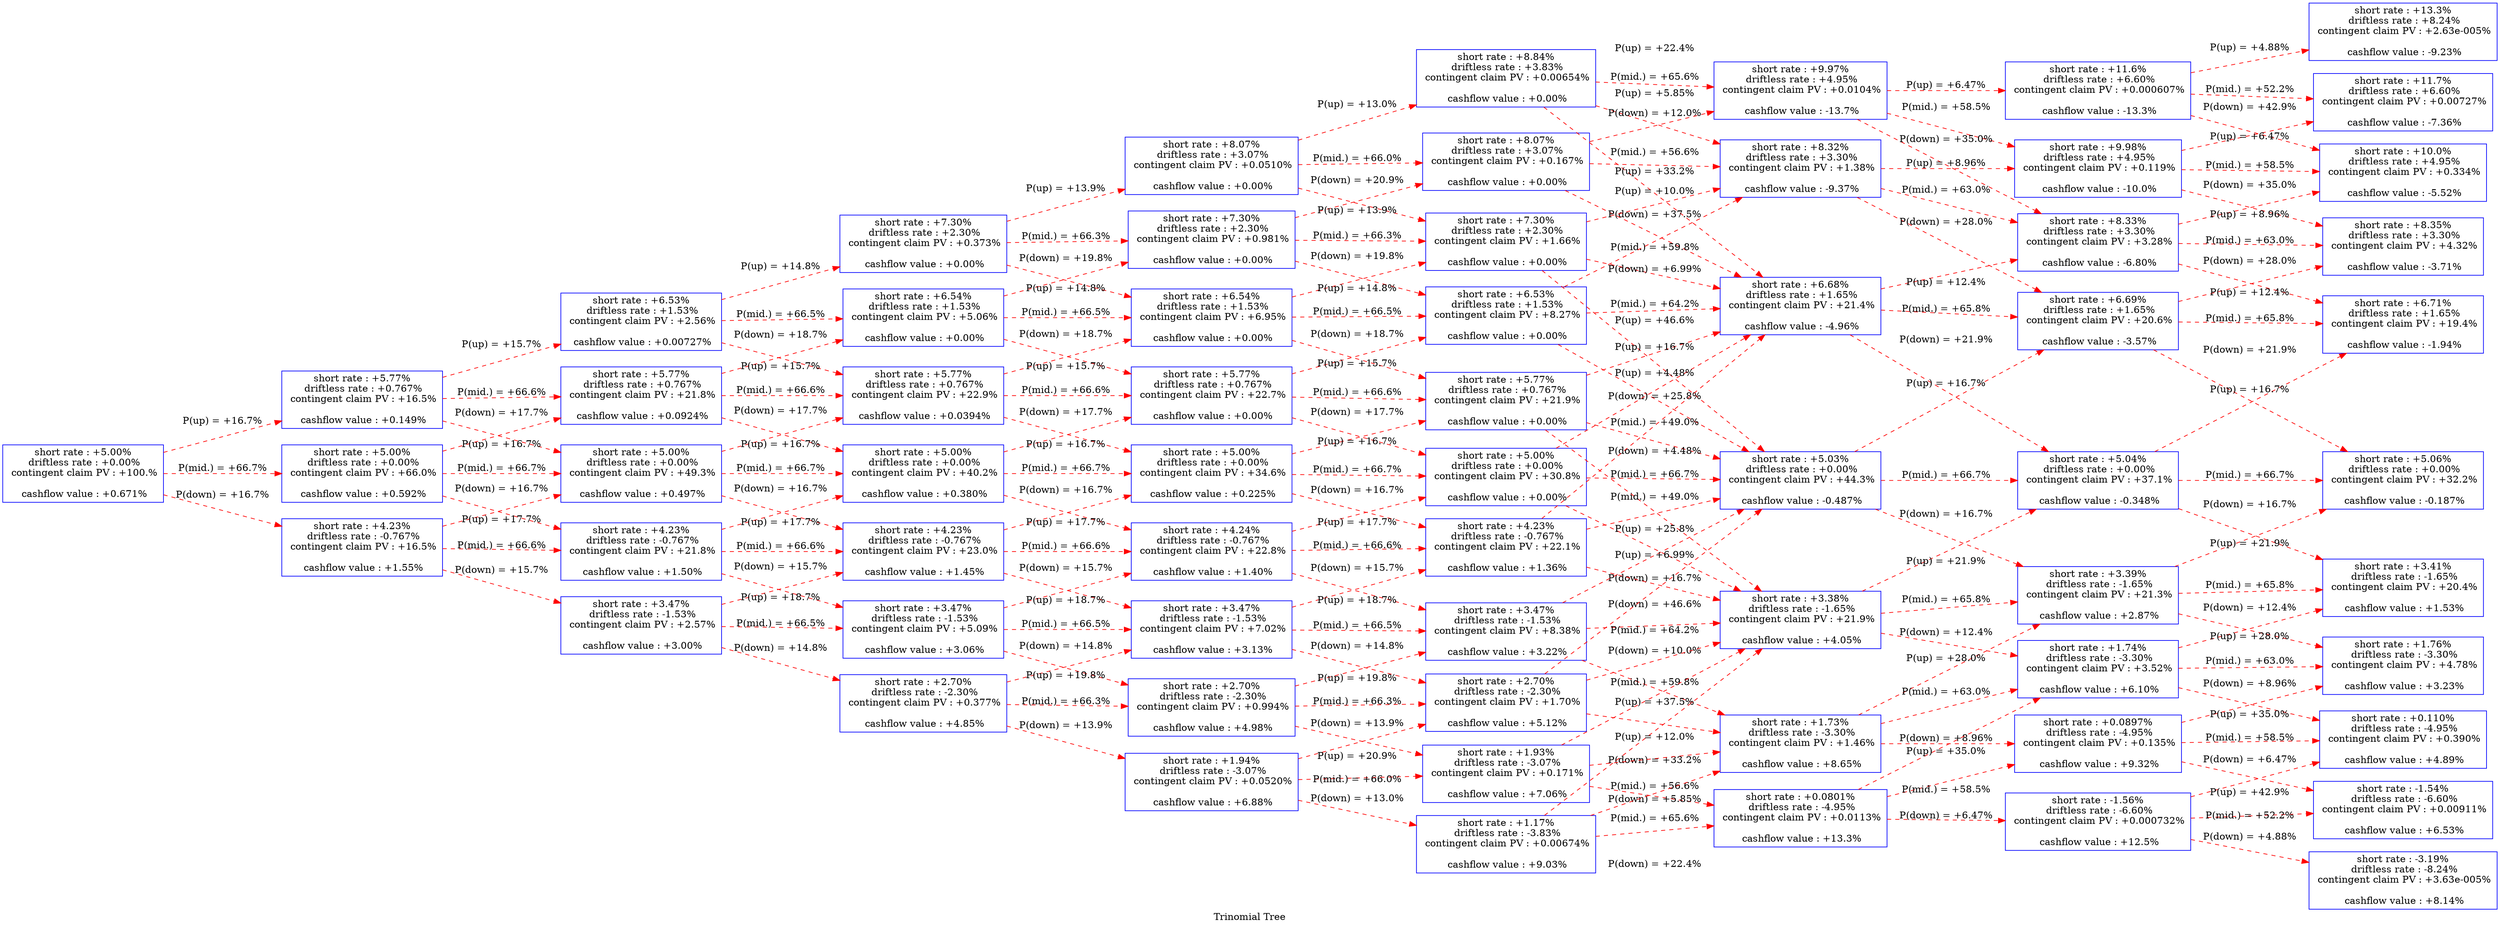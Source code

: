 digraph Tree {
graph [rankdir="LR",splines=false,label="Trinomial Tree"];
node [shape=record,color=blue];
edge [style=dashed,color=red];

n00123F40 [label="short rate : +5.00%\n driftless rate : +0.00%\n contingent claim PV : +100.%\n\n cashflow value : +0.671%"];
n00123F40 -> n00124638 [label="P(up) = +16.7%"];
n00123F40 -> n00124558 [label="P(mid.) = +66.7%"];
n00123F40 -> n001244C0 [label="P(down) = +16.7%"];

n00124638 [label="short rate : +5.77%\n driftless rate : +0.767%\n contingent claim PV : +16.5%\n\n cashflow value : +0.149%"];
n00124638 -> n00124A40 [label="P(up) = +15.7%"];
n00124638 -> n00124958 [label="P(mid.) = +66.6%"];
n00124638 -> n001248C0 [label="P(down) = +17.7%"];
n00124558 [label="short rate : +5.00%\n driftless rate : +0.00%\n contingent claim PV : +66.0%\n\n cashflow value : +0.592%"];
n00124558 -> n00124958 [label="P(up) = +16.7%"];
n00124558 -> n001248C0 [label="P(mid.) = +66.7%"];
n00124558 -> n001247E0 [label="P(down) = +16.7%"];
n001244C0 [label="short rate : +4.23%\n driftless rate : -0.767%\n contingent claim PV : +16.5%\n\n cashflow value : +1.55%"];
n001244C0 -> n001248C0 [label="P(up) = +17.7%"];
n001244C0 -> n001247E0 [label="P(mid.) = +66.6%"];
n001244C0 -> n00124748 [label="P(down) = +15.7%"];

n00124A40 [label="short rate : +6.53%\n driftless rate : +1.53%\n contingent claim PV : +2.56%\n\n cashflow value : +0.00727%"];
n00124A40 -> n00124F50 [label="P(up) = +14.8%"];
n00124A40 -> n00124EB8 [label="P(mid.) = +66.5%"];
n00124A40 -> n00124DC8 [label="P(down) = +18.7%"];
n00124958 [label="short rate : +5.77%\n driftless rate : +0.767%\n contingent claim PV : +21.8%\n\n cashflow value : +0.0924%"];
n00124958 -> n00124EB8 [label="P(up) = +15.7%"];
n00124958 -> n00124DC8 [label="P(mid.) = +66.6%"];
n00124958 -> n00124D30 [label="P(down) = +17.7%"];
n001248C0 [label="short rate : +5.00%\n driftless rate : +0.00%\n contingent claim PV : +49.3%\n\n cashflow value : +0.497%"];
n001248C0 -> n00124DC8 [label="P(up) = +16.7%"];
n001248C0 -> n00124D30 [label="P(mid.) = +66.7%"];
n001248C0 -> n00124C98 [label="P(down) = +16.7%"];
n001247E0 [label="short rate : +4.23%\n driftless rate : -0.767%\n contingent claim PV : +21.8%\n\n cashflow value : +1.50%"];
n001247E0 -> n00124D30 [label="P(up) = +17.7%"];
n001247E0 -> n00124C98 [label="P(mid.) = +66.6%"];
n001247E0 -> n00124C00 [label="P(down) = +15.7%"];
n00124748 [label="short rate : +3.47%\n driftless rate : -1.53%\n contingent claim PV : +2.57%\n\n cashflow value : +3.00%"];
n00124748 -> n00124C98 [label="P(up) = +18.7%"];
n00124748 -> n00124C00 [label="P(mid.) = +66.5%"];
n00124748 -> n00124B68 [label="P(down) = +14.8%"];

n00124F50 [label="short rate : +7.30%\n driftless rate : +2.30%\n contingent claim PV : +0.373%\n\n cashflow value : +0.00%"];
n00124F50 -> n001255C0 [label="P(up) = +13.9%"];
n00124F50 -> n00125528 [label="P(mid.) = +66.3%"];
n00124F50 -> n00125430 [label="P(down) = +19.8%"];
n00124EB8 [label="short rate : +6.54%\n driftless rate : +1.53%\n contingent claim PV : +5.06%\n\n cashflow value : +0.00%"];
n00124EB8 -> n00125528 [label="P(up) = +14.8%"];
n00124EB8 -> n00125430 [label="P(mid.) = +66.5%"];
n00124EB8 -> n00125398 [label="P(down) = +18.7%"];
n00124DC8 [label="short rate : +5.77%\n driftless rate : +0.767%\n contingent claim PV : +22.9%\n\n cashflow value : +0.0394%"];
n00124DC8 -> n00125430 [label="P(up) = +15.7%"];
n00124DC8 -> n00125398 [label="P(mid.) = +66.6%"];
n00124DC8 -> n00125300 [label="P(down) = +17.7%"];
n00124D30 [label="short rate : +5.00%\n driftless rate : +0.00%\n contingent claim PV : +40.2%\n\n cashflow value : +0.380%"];
n00124D30 -> n00125398 [label="P(up) = +16.7%"];
n00124D30 -> n00125300 [label="P(mid.) = +66.7%"];
n00124D30 -> n00125268 [label="P(down) = +16.7%"];
n00124C98 [label="short rate : +4.23%\n driftless rate : -0.767%\n contingent claim PV : +23.0%\n\n cashflow value : +1.45%"];
n00124C98 -> n00125300 [label="P(up) = +17.7%"];
n00124C98 -> n00125268 [label="P(mid.) = +66.6%"];
n00124C98 -> n001251D0 [label="P(down) = +15.7%"];
n00124C00 [label="short rate : +3.47%\n driftless rate : -1.53%\n contingent claim PV : +5.09%\n\n cashflow value : +3.06%"];
n00124C00 -> n00125268 [label="P(up) = +18.7%"];
n00124C00 -> n001251D0 [label="P(mid.) = +66.5%"];
n00124C00 -> n00125138 [label="P(down) = +14.8%"];
n00124B68 [label="short rate : +2.70%\n driftless rate : -2.30%\n contingent claim PV : +0.377%\n\n cashflow value : +4.85%"];
n00124B68 -> n001251D0 [label="P(up) = +19.8%"];
n00124B68 -> n00125138 [label="P(mid.) = +66.3%"];
n00124B68 -> n001250A0 [label="P(down) = +13.9%"];

n001255C0 [label="short rate : +8.07%\n driftless rate : +3.07%\n contingent claim PV : +0.0510%\n\n cashflow value : +0.00%"];
n001255C0 -> n00125D58 [label="P(up) = +13.0%"];
n001255C0 -> n00125C50 [label="P(mid.) = +66.0%"];
n001255C0 -> n00125BB8 [label="P(down) = +20.9%"];
n00125528 [label="short rate : +7.30%\n driftless rate : +2.30%\n contingent claim PV : +0.981%\n\n cashflow value : +0.00%"];
n00125528 -> n00125C50 [label="P(up) = +13.9%"];
n00125528 -> n00125BB8 [label="P(mid.) = +66.3%"];
n00125528 -> n00125B20 [label="P(down) = +19.8%"];
n00125430 [label="short rate : +6.54%\n driftless rate : +1.53%\n contingent claim PV : +6.95%\n\n cashflow value : +0.00%"];
n00125430 -> n00125BB8 [label="P(up) = +14.8%"];
n00125430 -> n00125B20 [label="P(mid.) = +66.5%"];
n00125430 -> n00125A88 [label="P(down) = +18.7%"];
n00125398 [label="short rate : +5.77%\n driftless rate : +0.767%\n contingent claim PV : +22.7%\n\n cashflow value : +0.00%"];
n00125398 -> n00125B20 [label="P(up) = +15.7%"];
n00125398 -> n00125A88 [label="P(mid.) = +66.6%"];
n00125398 -> n001259F0 [label="P(down) = +17.7%"];
n00125300 [label="short rate : +5.00%\n driftless rate : +0.00%\n contingent claim PV : +34.6%\n\n cashflow value : +0.225%"];
n00125300 -> n00125A88 [label="P(up) = +16.7%"];
n00125300 -> n001259F0 [label="P(mid.) = +66.7%"];
n00125300 -> n00125900 [label="P(down) = +16.7%"];
n00125268 [label="short rate : +4.24%\n driftless rate : -0.767%\n contingent claim PV : +22.8%\n\n cashflow value : +1.40%"];
n00125268 -> n001259F0 [label="P(up) = +17.7%"];
n00125268 -> n00125900 [label="P(mid.) = +66.6%"];
n00125268 -> n00125868 [label="P(down) = +15.7%"];
n001251D0 [label="short rate : +3.47%\n driftless rate : -1.53%\n contingent claim PV : +7.02%\n\n cashflow value : +3.13%"];
n001251D0 -> n00125900 [label="P(up) = +18.7%"];
n001251D0 -> n00125868 [label="P(mid.) = +66.5%"];
n001251D0 -> n00125788 [label="P(down) = +14.8%"];
n00125138 [label="short rate : +2.70%\n driftless rate : -2.30%\n contingent claim PV : +0.994%\n\n cashflow value : +4.98%"];
n00125138 -> n00125868 [label="P(up) = +19.8%"];
n00125138 -> n00125788 [label="P(mid.) = +66.3%"];
n00125138 -> n001256F0 [label="P(down) = +13.9%"];
n001250A0 [label="short rate : +1.94%\n driftless rate : -3.07%\n contingent claim PV : +0.0520%\n\n cashflow value : +6.88%"];
n001250A0 -> n00125788 [label="P(up) = +20.9%"];
n001250A0 -> n001256F0 [label="P(mid.) = +66.0%"];
n001250A0 -> n00125658 [label="P(down) = +13.0%"];

n00125D58 [label="short rate : +8.84%\n driftless rate : +3.83%\n contingent claim PV : +0.00654%\n\n cashflow value : +0.00%"];
n00125D58 -> n00126220 [label="P(up) = +22.4%"];
n00125D58 -> n00126188 [label="P(mid.) = +65.6%"];
n00125D58 -> n001260F0 [label="P(down) = +12.0%"];
n00125C50 [label="short rate : +8.07%\n driftless rate : +3.07%\n contingent claim PV : +0.167%\n\n cashflow value : +0.00%"];
n00125C50 -> n00126220 [label="P(up) = +5.85%"];
n00125C50 -> n00126188 [label="P(mid.) = +56.6%"];
n00125C50 -> n001260F0 [label="P(down) = +37.5%"];
n00125BB8 [label="short rate : +7.30%\n driftless rate : +2.30%\n contingent claim PV : +1.66%\n\n cashflow value : +0.00%"];
n00125BB8 -> n00126188 [label="P(up) = +33.2%"];
n00125BB8 -> n001260F0 [label="P(mid.) = +59.8%"];
n00125BB8 -> n00126058 [label="P(down) = +6.99%"];
n00125B20 [label="short rate : +6.53%\n driftless rate : +1.53%\n contingent claim PV : +8.27%\n\n cashflow value : +0.00%"];
n00125B20 -> n00126188 [label="P(up) = +10.0%"];
n00125B20 -> n001260F0 [label="P(mid.) = +64.2%"];
n00125B20 -> n00126058 [label="P(down) = +25.8%"];
n00125A88 [label="short rate : +5.77%\n driftless rate : +0.767%\n contingent claim PV : +21.9%\n\n cashflow value : +0.00%"];
n00125A88 -> n001260F0 [label="P(up) = +46.6%"];
n00125A88 -> n00126058 [label="P(mid.) = +49.0%"];
n00125A88 -> n00125FC0 [label="P(down) = +4.48%"];
n001259F0 [label="short rate : +5.00%\n driftless rate : +0.00%\n contingent claim PV : +30.8%\n\n cashflow value : +0.00%"];
n001259F0 -> n001260F0 [label="P(up) = +16.7%"];
n001259F0 -> n00126058 [label="P(mid.) = +66.7%"];
n001259F0 -> n00125FC0 [label="P(down) = +16.7%"];
n00125900 [label="short rate : +4.23%\n driftless rate : -0.767%\n contingent claim PV : +22.1%\n\n cashflow value : +1.36%"];
n00125900 -> n001260F0 [label="P(up) = +4.48%"];
n00125900 -> n00126058 [label="P(mid.) = +49.0%"];
n00125900 -> n00125FC0 [label="P(down) = +46.6%"];
n00125868 [label="short rate : +3.47%\n driftless rate : -1.53%\n contingent claim PV : +8.38%\n\n cashflow value : +3.22%"];
n00125868 -> n00126058 [label="P(up) = +25.8%"];
n00125868 -> n00125FC0 [label="P(mid.) = +64.2%"];
n00125868 -> n00125EE0 [label="P(down) = +10.0%"];
n00125788 [label="short rate : +2.70%\n driftless rate : -2.30%\n contingent claim PV : +1.70%\n\n cashflow value : +5.12%"];
n00125788 -> n00126058 [label="P(up) = +6.99%"];
n00125788 -> n00125FC0 [label="P(mid.) = +59.8%"];
n00125788 -> n00125EE0 [label="P(down) = +33.2%"];
n001256F0 [label="short rate : +1.93%\n driftless rate : -3.07%\n contingent claim PV : +0.171%\n\n cashflow value : +7.06%"];
n001256F0 -> n00125FC0 [label="P(up) = +37.5%"];
n001256F0 -> n00125EE0 [label="P(mid.) = +56.6%"];
n001256F0 -> n00124FE8 [label="P(down) = +5.85%"];
n00125658 [label="short rate : +1.17%\n driftless rate : -3.83%\n contingent claim PV : +0.00674%\n\n cashflow value : +9.03%"];
n00125658 -> n00125FC0 [label="P(up) = +12.0%"];
n00125658 -> n00125EE0 [label="P(mid.) = +65.6%"];
n00125658 -> n00124FE8 [label="P(down) = +22.4%"];

n00126220 [label="short rate : +9.97%\n driftless rate : +4.95%\n contingent claim PV : +0.0104%\n\n cashflow value : -13.7%"];
n00126220 -> n00126870 [label="P(up) = +6.47%"];
n00126220 -> n001267D8 [label="P(mid.) = +58.5%"];
n00126220 -> n001266E0 [label="P(down) = +35.0%"];
n00126188 [label="short rate : +8.32%\n driftless rate : +3.30%\n contingent claim PV : +1.38%\n\n cashflow value : -9.37%"];
n00126188 -> n001267D8 [label="P(up) = +8.96%"];
n00126188 -> n001266E0 [label="P(mid.) = +63.0%"];
n00126188 -> n00126648 [label="P(down) = +28.0%"];
n001260F0 [label="short rate : +6.68%\n driftless rate : +1.65%\n contingent claim PV : +21.4%\n\n cashflow value : -4.96%"];
n001260F0 -> n001266E0 [label="P(up) = +12.4%"];
n001260F0 -> n00126648 [label="P(mid.) = +65.8%"];
n001260F0 -> n001265B0 [label="P(down) = +21.9%"];
n00126058 [label="short rate : +5.03%\n driftless rate : +0.00%\n contingent claim PV : +44.3%\n\n cashflow value : -0.487%"];
n00126058 -> n00126648 [label="P(up) = +16.7%"];
n00126058 -> n001265B0 [label="P(mid.) = +66.7%"];
n00126058 -> n001264C8 [label="P(down) = +16.7%"];
n00125FC0 [label="short rate : +3.38%\n driftless rate : -1.65%\n contingent claim PV : +21.9%\n\n cashflow value : +4.05%"];
n00125FC0 -> n001265B0 [label="P(up) = +21.9%"];
n00125FC0 -> n001264C8 [label="P(mid.) = +65.8%"];
n00125FC0 -> n00126430 [label="P(down) = +12.4%"];
n00125EE0 [label="short rate : +1.73%\n driftless rate : -3.30%\n contingent claim PV : +1.46%\n\n cashflow value : +8.65%"];
n00125EE0 -> n001264C8 [label="P(up) = +28.0%"];
n00125EE0 -> n00126430 [label="P(mid.) = +63.0%"];
n00125EE0 -> n00126350 [label="P(down) = +8.96%"];
n00124FE8 [label="short rate : +0.0801%\n driftless rate : -4.95%\n contingent claim PV : +0.0113%\n\n cashflow value : +13.3%"];
n00124FE8 -> n00126430 [label="P(up) = +35.0%"];
n00124FE8 -> n00126350 [label="P(mid.) = +58.5%"];
n00124FE8 -> n001262B8 [label="P(down) = +6.47%"];

n00126870 [label="short rate : +11.6%\n driftless rate : +6.60%\n contingent claim PV : +0.000607%\n\n cashflow value : -13.3%"];
n00126870 -> n00127020 [label="P(up) = +4.88%"];
n00126870 -> n00126F18 [label="P(mid.) = +52.2%"];
n00126870 -> n00126E80 [label="P(down) = +42.9%"];
n001267D8 [label="short rate : +9.98%\n driftless rate : +4.95%\n contingent claim PV : +0.119%\n\n cashflow value : -10.0%"];
n001267D8 -> n00126F18 [label="P(up) = +6.47%"];
n001267D8 -> n00126E80 [label="P(mid.) = +58.5%"];
n001267D8 -> n00126DE8 [label="P(down) = +35.0%"];
n001266E0 [label="short rate : +8.33%\n driftless rate : +3.30%\n contingent claim PV : +3.28%\n\n cashflow value : -6.80%"];
n001266E0 -> n00126E80 [label="P(up) = +8.96%"];
n001266E0 -> n00126DE8 [label="P(mid.) = +63.0%"];
n001266E0 -> n00126CF0 [label="P(down) = +28.0%"];
n00126648 [label="short rate : +6.69%\n driftless rate : +1.65%\n contingent claim PV : +20.6%\n\n cashflow value : -3.57%"];
n00126648 -> n00126DE8 [label="P(up) = +12.4%"];
n00126648 -> n00126CF0 [label="P(mid.) = +65.8%"];
n00126648 -> n00126C58 [label="P(down) = +21.9%"];
n001265B0 [label="short rate : +5.04%\n driftless rate : +0.00%\n contingent claim PV : +37.1%\n\n cashflow value : -0.348%"];
n001265B0 -> n00126CF0 [label="P(up) = +16.7%"];
n001265B0 -> n00126C58 [label="P(mid.) = +66.7%"];
n001265B0 -> n00126B68 [label="P(down) = +16.7%"];
n001264C8 [label="short rate : +3.39%\n driftless rate : -1.65%\n contingent claim PV : +21.3%\n\n cashflow value : +2.87%"];
n001264C8 -> n00126C58 [label="P(up) = +21.9%"];
n001264C8 -> n00126B68 [label="P(mid.) = +65.8%"];
n001264C8 -> n00126AD0 [label="P(down) = +12.4%"];
n00126430 [label="short rate : +1.74%\n driftless rate : -3.30%\n contingent claim PV : +3.52%\n\n cashflow value : +6.10%"];
n00126430 -> n00126B68 [label="P(up) = +28.0%"];
n00126430 -> n00126AD0 [label="P(mid.) = +63.0%"];
n00126430 -> n00126A38 [label="P(down) = +8.96%"];
n00126350 [label="short rate : +0.0897%\n driftless rate : -4.95%\n contingent claim PV : +0.135%\n\n cashflow value : +9.32%"];
n00126350 -> n00126AD0 [label="P(up) = +35.0%"];
n00126350 -> n00126A38 [label="P(mid.) = +58.5%"];
n00126350 -> n001269A0 [label="P(down) = +6.47%"];
n001262B8 [label="short rate : -1.56%\n driftless rate : -6.60%\n contingent claim PV : +0.000732%\n\n cashflow value : +12.5%"];
n001262B8 -> n00126A38 [label="P(up) = +42.9%"];
n001262B8 -> n001269A0 [label="P(mid.) = +52.2%"];
n001262B8 -> n00126908 [label="P(down) = +4.88%"];

n00127020 [label="short rate : +13.3%\n driftless rate : +8.24%\n contingent claim PV : +2.63e-005%\n\n cashflow value : -9.23%"];
n00126F18 [label="short rate : +11.7%\n driftless rate : +6.60%\n contingent claim PV : +0.00727%\n\n cashflow value : -7.36%"];
n00126E80 [label="short rate : +10.0%\n driftless rate : +4.95%\n contingent claim PV : +0.334%\n\n cashflow value : -5.52%"];
n00126DE8 [label="short rate : +8.35%\n driftless rate : +3.30%\n contingent claim PV : +4.32%\n\n cashflow value : -3.71%"];
n00126CF0 [label="short rate : +6.71%\n driftless rate : +1.65%\n contingent claim PV : +19.4%\n\n cashflow value : -1.94%"];
n00126C58 [label="short rate : +5.06%\n driftless rate : +0.00%\n contingent claim PV : +32.2%\n\n cashflow value : -0.187%"];
n00126B68 [label="short rate : +3.41%\n driftless rate : -1.65%\n contingent claim PV : +20.4%\n\n cashflow value : +1.53%"];
n00126AD0 [label="short rate : +1.76%\n driftless rate : -3.30%\n contingent claim PV : +4.78%\n\n cashflow value : +3.23%"];
n00126A38 [label="short rate : +0.110%\n driftless rate : -4.95%\n contingent claim PV : +0.390%\n\n cashflow value : +4.89%"];
n001269A0 [label="short rate : -1.54%\n driftless rate : -6.60%\n contingent claim PV : +0.00911%\n\n cashflow value : +6.53%"];
n00126908 [label="short rate : -3.19%\n driftless rate : -8.24%\n contingent claim PV : +3.63e-005%\n\n cashflow value : +8.14%"];

}
